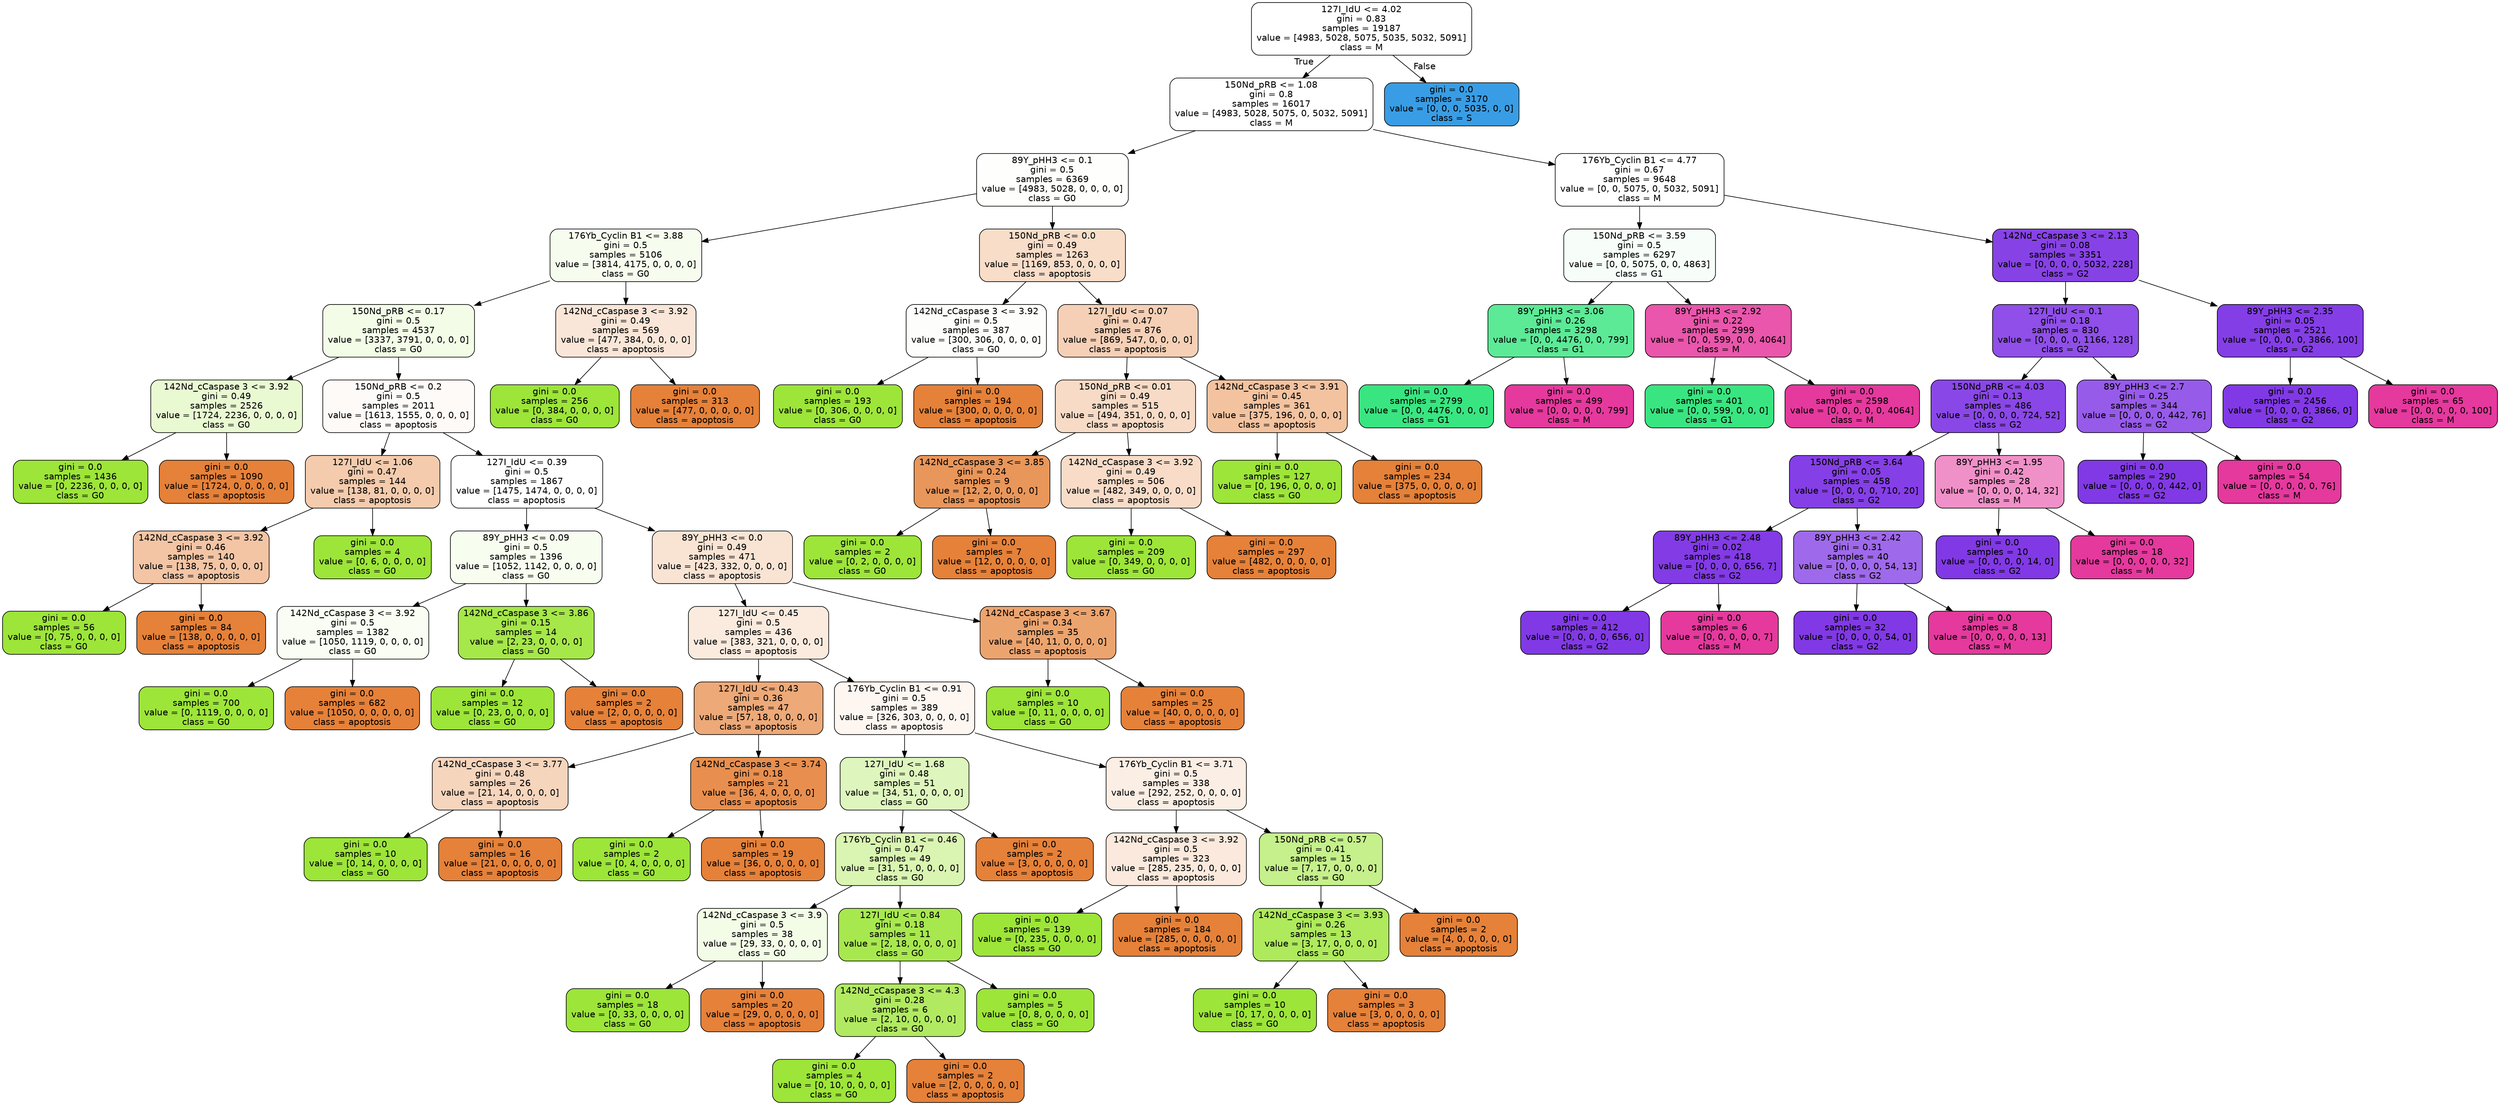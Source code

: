 digraph Tree {
node [shape=box, style="filled, rounded", color="black", fontname=helvetica] ;
edge [fontname=helvetica] ;
0 [label="127I_IdU <= 4.02\ngini = 0.83\nsamples = 19187\nvalue = [4983, 5028, 5075, 5035, 5032, 5091]\nclass = M", fillcolor="#ffffff"] ;
1 [label="150Nd_pRB <= 1.08\ngini = 0.8\nsamples = 16017\nvalue = [4983, 5028, 5075, 0, 5032, 5091]\nclass = M", fillcolor="#ffffff"] ;
0 -> 1 [labeldistance=2.5, labelangle=45, headlabel="True"] ;
2 [label="89Y_pHH3 <= 0.1\ngini = 0.5\nsamples = 6369\nvalue = [4983, 5028, 0, 0, 0, 0]\nclass = G0", fillcolor="#fefffd"] ;
1 -> 2 ;
3 [label="176Yb_Cyclin B1 <= 3.88\ngini = 0.5\nsamples = 5106\nvalue = [3814, 4175, 0, 0, 0, 0]\nclass = G0", fillcolor="#f7fdee"] ;
2 -> 3 ;
4 [label="150Nd_pRB <= 0.17\ngini = 0.5\nsamples = 4537\nvalue = [3337, 3791, 0, 0, 0, 0]\nclass = G0", fillcolor="#f3fce7"] ;
3 -> 4 ;
5 [label="142Nd_cCaspase 3 <= 3.92\ngini = 0.49\nsamples = 2526\nvalue = [1724, 2236, 0, 0, 0, 0]\nclass = G0", fillcolor="#e9f9d2"] ;
4 -> 5 ;
6 [label="gini = 0.0\nsamples = 1436\nvalue = [0, 2236, 0, 0, 0, 0]\nclass = G0", fillcolor="#9de539"] ;
5 -> 6 ;
7 [label="gini = 0.0\nsamples = 1090\nvalue = [1724, 0, 0, 0, 0, 0]\nclass = apoptosis", fillcolor="#e58139"] ;
5 -> 7 ;
8 [label="150Nd_pRB <= 0.2\ngini = 0.5\nsamples = 2011\nvalue = [1613, 1555, 0, 0, 0, 0]\nclass = apoptosis", fillcolor="#fefaf8"] ;
4 -> 8 ;
9 [label="127I_IdU <= 1.06\ngini = 0.47\nsamples = 144\nvalue = [138, 81, 0, 0, 0, 0]\nclass = apoptosis", fillcolor="#f4cbad"] ;
8 -> 9 ;
10 [label="142Nd_cCaspase 3 <= 3.92\ngini = 0.46\nsamples = 140\nvalue = [138, 75, 0, 0, 0, 0]\nclass = apoptosis", fillcolor="#f3c5a5"] ;
9 -> 10 ;
11 [label="gini = 0.0\nsamples = 56\nvalue = [0, 75, 0, 0, 0, 0]\nclass = G0", fillcolor="#9de539"] ;
10 -> 11 ;
12 [label="gini = 0.0\nsamples = 84\nvalue = [138, 0, 0, 0, 0, 0]\nclass = apoptosis", fillcolor="#e58139"] ;
10 -> 12 ;
13 [label="gini = 0.0\nsamples = 4\nvalue = [0, 6, 0, 0, 0, 0]\nclass = G0", fillcolor="#9de539"] ;
9 -> 13 ;
14 [label="127I_IdU <= 0.39\ngini = 0.5\nsamples = 1867\nvalue = [1475, 1474, 0, 0, 0, 0]\nclass = apoptosis", fillcolor="#ffffff"] ;
8 -> 14 ;
15 [label="89Y_pHH3 <= 0.09\ngini = 0.5\nsamples = 1396\nvalue = [1052, 1142, 0, 0, 0, 0]\nclass = G0", fillcolor="#f7fdef"] ;
14 -> 15 ;
16 [label="142Nd_cCaspase 3 <= 3.92\ngini = 0.5\nsamples = 1382\nvalue = [1050, 1119, 0, 0, 0, 0]\nclass = G0", fillcolor="#f9fdf3"] ;
15 -> 16 ;
17 [label="gini = 0.0\nsamples = 700\nvalue = [0, 1119, 0, 0, 0, 0]\nclass = G0", fillcolor="#9de539"] ;
16 -> 17 ;
18 [label="gini = 0.0\nsamples = 682\nvalue = [1050, 0, 0, 0, 0, 0]\nclass = apoptosis", fillcolor="#e58139"] ;
16 -> 18 ;
19 [label="142Nd_cCaspase 3 <= 3.86\ngini = 0.15\nsamples = 14\nvalue = [2, 23, 0, 0, 0, 0]\nclass = G0", fillcolor="#a6e74a"] ;
15 -> 19 ;
20 [label="gini = 0.0\nsamples = 12\nvalue = [0, 23, 0, 0, 0, 0]\nclass = G0", fillcolor="#9de539"] ;
19 -> 20 ;
21 [label="gini = 0.0\nsamples = 2\nvalue = [2, 0, 0, 0, 0, 0]\nclass = apoptosis", fillcolor="#e58139"] ;
19 -> 21 ;
22 [label="89Y_pHH3 <= 0.0\ngini = 0.49\nsamples = 471\nvalue = [423, 332, 0, 0, 0, 0]\nclass = apoptosis", fillcolor="#f9e4d4"] ;
14 -> 22 ;
23 [label="127I_IdU <= 0.45\ngini = 0.5\nsamples = 436\nvalue = [383, 321, 0, 0, 0, 0]\nclass = apoptosis", fillcolor="#fbebdf"] ;
22 -> 23 ;
24 [label="127I_IdU <= 0.43\ngini = 0.36\nsamples = 47\nvalue = [57, 18, 0, 0, 0, 0]\nclass = apoptosis", fillcolor="#eda978"] ;
23 -> 24 ;
25 [label="142Nd_cCaspase 3 <= 3.77\ngini = 0.48\nsamples = 26\nvalue = [21, 14, 0, 0, 0, 0]\nclass = apoptosis", fillcolor="#f6d5bd"] ;
24 -> 25 ;
26 [label="gini = 0.0\nsamples = 10\nvalue = [0, 14, 0, 0, 0, 0]\nclass = G0", fillcolor="#9de539"] ;
25 -> 26 ;
27 [label="gini = 0.0\nsamples = 16\nvalue = [21, 0, 0, 0, 0, 0]\nclass = apoptosis", fillcolor="#e58139"] ;
25 -> 27 ;
28 [label="142Nd_cCaspase 3 <= 3.74\ngini = 0.18\nsamples = 21\nvalue = [36, 4, 0, 0, 0, 0]\nclass = apoptosis", fillcolor="#e88f4f"] ;
24 -> 28 ;
29 [label="gini = 0.0\nsamples = 2\nvalue = [0, 4, 0, 0, 0, 0]\nclass = G0", fillcolor="#9de539"] ;
28 -> 29 ;
30 [label="gini = 0.0\nsamples = 19\nvalue = [36, 0, 0, 0, 0, 0]\nclass = apoptosis", fillcolor="#e58139"] ;
28 -> 30 ;
31 [label="176Yb_Cyclin B1 <= 0.91\ngini = 0.5\nsamples = 389\nvalue = [326, 303, 0, 0, 0, 0]\nclass = apoptosis", fillcolor="#fdf6f1"] ;
23 -> 31 ;
32 [label="127I_IdU <= 1.68\ngini = 0.48\nsamples = 51\nvalue = [34, 51, 0, 0, 0, 0]\nclass = G0", fillcolor="#def6bd"] ;
31 -> 32 ;
33 [label="176Yb_Cyclin B1 <= 0.46\ngini = 0.47\nsamples = 49\nvalue = [31, 51, 0, 0, 0, 0]\nclass = G0", fillcolor="#d9f5b1"] ;
32 -> 33 ;
34 [label="142Nd_cCaspase 3 <= 3.9\ngini = 0.5\nsamples = 38\nvalue = [29, 33, 0, 0, 0, 0]\nclass = G0", fillcolor="#f3fce7"] ;
33 -> 34 ;
35 [label="gini = 0.0\nsamples = 18\nvalue = [0, 33, 0, 0, 0, 0]\nclass = G0", fillcolor="#9de539"] ;
34 -> 35 ;
36 [label="gini = 0.0\nsamples = 20\nvalue = [29, 0, 0, 0, 0, 0]\nclass = apoptosis", fillcolor="#e58139"] ;
34 -> 36 ;
37 [label="127I_IdU <= 0.84\ngini = 0.18\nsamples = 11\nvalue = [2, 18, 0, 0, 0, 0]\nclass = G0", fillcolor="#a8e84f"] ;
33 -> 37 ;
38 [label="142Nd_cCaspase 3 <= 4.3\ngini = 0.28\nsamples = 6\nvalue = [2, 10, 0, 0, 0, 0]\nclass = G0", fillcolor="#b1ea61"] ;
37 -> 38 ;
39 [label="gini = 0.0\nsamples = 4\nvalue = [0, 10, 0, 0, 0, 0]\nclass = G0", fillcolor="#9de539"] ;
38 -> 39 ;
40 [label="gini = 0.0\nsamples = 2\nvalue = [2, 0, 0, 0, 0, 0]\nclass = apoptosis", fillcolor="#e58139"] ;
38 -> 40 ;
41 [label="gini = 0.0\nsamples = 5\nvalue = [0, 8, 0, 0, 0, 0]\nclass = G0", fillcolor="#9de539"] ;
37 -> 41 ;
42 [label="gini = 0.0\nsamples = 2\nvalue = [3, 0, 0, 0, 0, 0]\nclass = apoptosis", fillcolor="#e58139"] ;
32 -> 42 ;
43 [label="176Yb_Cyclin B1 <= 3.71\ngini = 0.5\nsamples = 338\nvalue = [292, 252, 0, 0, 0, 0]\nclass = apoptosis", fillcolor="#fbeee4"] ;
31 -> 43 ;
44 [label="142Nd_cCaspase 3 <= 3.92\ngini = 0.5\nsamples = 323\nvalue = [285, 235, 0, 0, 0, 0]\nclass = apoptosis", fillcolor="#fae9dc"] ;
43 -> 44 ;
45 [label="gini = 0.0\nsamples = 139\nvalue = [0, 235, 0, 0, 0, 0]\nclass = G0", fillcolor="#9de539"] ;
44 -> 45 ;
46 [label="gini = 0.0\nsamples = 184\nvalue = [285, 0, 0, 0, 0, 0]\nclass = apoptosis", fillcolor="#e58139"] ;
44 -> 46 ;
47 [label="150Nd_pRB <= 0.57\ngini = 0.41\nsamples = 15\nvalue = [7, 17, 0, 0, 0, 0]\nclass = G0", fillcolor="#c5f08b"] ;
43 -> 47 ;
48 [label="142Nd_cCaspase 3 <= 3.93\ngini = 0.26\nsamples = 13\nvalue = [3, 17, 0, 0, 0, 0]\nclass = G0", fillcolor="#aeea5c"] ;
47 -> 48 ;
49 [label="gini = 0.0\nsamples = 10\nvalue = [0, 17, 0, 0, 0, 0]\nclass = G0", fillcolor="#9de539"] ;
48 -> 49 ;
50 [label="gini = 0.0\nsamples = 3\nvalue = [3, 0, 0, 0, 0, 0]\nclass = apoptosis", fillcolor="#e58139"] ;
48 -> 50 ;
51 [label="gini = 0.0\nsamples = 2\nvalue = [4, 0, 0, 0, 0, 0]\nclass = apoptosis", fillcolor="#e58139"] ;
47 -> 51 ;
52 [label="142Nd_cCaspase 3 <= 3.67\ngini = 0.34\nsamples = 35\nvalue = [40, 11, 0, 0, 0, 0]\nclass = apoptosis", fillcolor="#eca46f"] ;
22 -> 52 ;
53 [label="gini = 0.0\nsamples = 10\nvalue = [0, 11, 0, 0, 0, 0]\nclass = G0", fillcolor="#9de539"] ;
52 -> 53 ;
54 [label="gini = 0.0\nsamples = 25\nvalue = [40, 0, 0, 0, 0, 0]\nclass = apoptosis", fillcolor="#e58139"] ;
52 -> 54 ;
55 [label="142Nd_cCaspase 3 <= 3.92\ngini = 0.49\nsamples = 569\nvalue = [477, 384, 0, 0, 0, 0]\nclass = apoptosis", fillcolor="#fae6d8"] ;
3 -> 55 ;
56 [label="gini = 0.0\nsamples = 256\nvalue = [0, 384, 0, 0, 0, 0]\nclass = G0", fillcolor="#9de539"] ;
55 -> 56 ;
57 [label="gini = 0.0\nsamples = 313\nvalue = [477, 0, 0, 0, 0, 0]\nclass = apoptosis", fillcolor="#e58139"] ;
55 -> 57 ;
58 [label="150Nd_pRB <= 0.0\ngini = 0.49\nsamples = 1263\nvalue = [1169, 853, 0, 0, 0, 0]\nclass = apoptosis", fillcolor="#f8ddc9"] ;
2 -> 58 ;
59 [label="142Nd_cCaspase 3 <= 3.92\ngini = 0.5\nsamples = 387\nvalue = [300, 306, 0, 0, 0, 0]\nclass = G0", fillcolor="#fdfefb"] ;
58 -> 59 ;
60 [label="gini = 0.0\nsamples = 193\nvalue = [0, 306, 0, 0, 0, 0]\nclass = G0", fillcolor="#9de539"] ;
59 -> 60 ;
61 [label="gini = 0.0\nsamples = 194\nvalue = [300, 0, 0, 0, 0, 0]\nclass = apoptosis", fillcolor="#e58139"] ;
59 -> 61 ;
62 [label="127I_IdU <= 0.07\ngini = 0.47\nsamples = 876\nvalue = [869, 547, 0, 0, 0, 0]\nclass = apoptosis", fillcolor="#f5d0b6"] ;
58 -> 62 ;
63 [label="150Nd_pRB <= 0.01\ngini = 0.49\nsamples = 515\nvalue = [494, 351, 0, 0, 0, 0]\nclass = apoptosis", fillcolor="#f7dbc6"] ;
62 -> 63 ;
64 [label="142Nd_cCaspase 3 <= 3.85\ngini = 0.24\nsamples = 9\nvalue = [12, 2, 0, 0, 0, 0]\nclass = apoptosis", fillcolor="#e9965a"] ;
63 -> 64 ;
65 [label="gini = 0.0\nsamples = 2\nvalue = [0, 2, 0, 0, 0, 0]\nclass = G0", fillcolor="#9de539"] ;
64 -> 65 ;
66 [label="gini = 0.0\nsamples = 7\nvalue = [12, 0, 0, 0, 0, 0]\nclass = apoptosis", fillcolor="#e58139"] ;
64 -> 66 ;
67 [label="142Nd_cCaspase 3 <= 3.92\ngini = 0.49\nsamples = 506\nvalue = [482, 349, 0, 0, 0, 0]\nclass = apoptosis", fillcolor="#f8dcc8"] ;
63 -> 67 ;
68 [label="gini = 0.0\nsamples = 209\nvalue = [0, 349, 0, 0, 0, 0]\nclass = G0", fillcolor="#9de539"] ;
67 -> 68 ;
69 [label="gini = 0.0\nsamples = 297\nvalue = [482, 0, 0, 0, 0, 0]\nclass = apoptosis", fillcolor="#e58139"] ;
67 -> 69 ;
70 [label="142Nd_cCaspase 3 <= 3.91\ngini = 0.45\nsamples = 361\nvalue = [375, 196, 0, 0, 0, 0]\nclass = apoptosis", fillcolor="#f3c3a0"] ;
62 -> 70 ;
71 [label="gini = 0.0\nsamples = 127\nvalue = [0, 196, 0, 0, 0, 0]\nclass = G0", fillcolor="#9de539"] ;
70 -> 71 ;
72 [label="gini = 0.0\nsamples = 234\nvalue = [375, 0, 0, 0, 0, 0]\nclass = apoptosis", fillcolor="#e58139"] ;
70 -> 72 ;
73 [label="176Yb_Cyclin B1 <= 4.77\ngini = 0.67\nsamples = 9648\nvalue = [0, 0, 5075, 0, 5032, 5091]\nclass = M", fillcolor="#ffffff"] ;
1 -> 73 ;
74 [label="150Nd_pRB <= 3.59\ngini = 0.5\nsamples = 6297\nvalue = [0, 0, 5075, 0, 0, 4863]\nclass = G1", fillcolor="#f7fefa"] ;
73 -> 74 ;
75 [label="89Y_pHH3 <= 3.06\ngini = 0.26\nsamples = 3298\nvalue = [0, 0, 4476, 0, 0, 799]\nclass = G1", fillcolor="#5cea97"] ;
74 -> 75 ;
76 [label="gini = 0.0\nsamples = 2799\nvalue = [0, 0, 4476, 0, 0, 0]\nclass = G1", fillcolor="#39e581"] ;
75 -> 76 ;
77 [label="gini = 0.0\nsamples = 499\nvalue = [0, 0, 0, 0, 0, 799]\nclass = M", fillcolor="#e5399d"] ;
75 -> 77 ;
78 [label="89Y_pHH3 <= 2.92\ngini = 0.22\nsamples = 2999\nvalue = [0, 0, 599, 0, 0, 4064]\nclass = M", fillcolor="#e956ab"] ;
74 -> 78 ;
79 [label="gini = 0.0\nsamples = 401\nvalue = [0, 0, 599, 0, 0, 0]\nclass = G1", fillcolor="#39e581"] ;
78 -> 79 ;
80 [label="gini = 0.0\nsamples = 2598\nvalue = [0, 0, 0, 0, 0, 4064]\nclass = M", fillcolor="#e5399d"] ;
78 -> 80 ;
81 [label="142Nd_cCaspase 3 <= 2.13\ngini = 0.08\nsamples = 3351\nvalue = [0, 0, 0, 0, 5032, 228]\nclass = G2", fillcolor="#8742e6"] ;
73 -> 81 ;
82 [label="127I_IdU <= 0.1\ngini = 0.18\nsamples = 830\nvalue = [0, 0, 0, 0, 1166, 128]\nclass = G2", fillcolor="#8f4fe8"] ;
81 -> 82 ;
83 [label="150Nd_pRB <= 4.03\ngini = 0.13\nsamples = 486\nvalue = [0, 0, 0, 0, 724, 52]\nclass = G2", fillcolor="#8a47e7"] ;
82 -> 83 ;
84 [label="150Nd_pRB <= 3.64\ngini = 0.05\nsamples = 458\nvalue = [0, 0, 0, 0, 710, 20]\nclass = G2", fillcolor="#853fe6"] ;
83 -> 84 ;
85 [label="89Y_pHH3 <= 2.48\ngini = 0.02\nsamples = 418\nvalue = [0, 0, 0, 0, 656, 7]\nclass = G2", fillcolor="#823be5"] ;
84 -> 85 ;
86 [label="gini = 0.0\nsamples = 412\nvalue = [0, 0, 0, 0, 656, 0]\nclass = G2", fillcolor="#8139e5"] ;
85 -> 86 ;
87 [label="gini = 0.0\nsamples = 6\nvalue = [0, 0, 0, 0, 0, 7]\nclass = M", fillcolor="#e5399d"] ;
85 -> 87 ;
88 [label="89Y_pHH3 <= 2.42\ngini = 0.31\nsamples = 40\nvalue = [0, 0, 0, 0, 54, 13]\nclass = G2", fillcolor="#9f69eb"] ;
84 -> 88 ;
89 [label="gini = 0.0\nsamples = 32\nvalue = [0, 0, 0, 0, 54, 0]\nclass = G2", fillcolor="#8139e5"] ;
88 -> 89 ;
90 [label="gini = 0.0\nsamples = 8\nvalue = [0, 0, 0, 0, 0, 13]\nclass = M", fillcolor="#e5399d"] ;
88 -> 90 ;
91 [label="89Y_pHH3 <= 1.95\ngini = 0.42\nsamples = 28\nvalue = [0, 0, 0, 0, 14, 32]\nclass = M", fillcolor="#f090c8"] ;
83 -> 91 ;
92 [label="gini = 0.0\nsamples = 10\nvalue = [0, 0, 0, 0, 14, 0]\nclass = G2", fillcolor="#8139e5"] ;
91 -> 92 ;
93 [label="gini = 0.0\nsamples = 18\nvalue = [0, 0, 0, 0, 0, 32]\nclass = M", fillcolor="#e5399d"] ;
91 -> 93 ;
94 [label="89Y_pHH3 <= 2.7\ngini = 0.25\nsamples = 344\nvalue = [0, 0, 0, 0, 442, 76]\nclass = G2", fillcolor="#975be9"] ;
82 -> 94 ;
95 [label="gini = 0.0\nsamples = 290\nvalue = [0, 0, 0, 0, 442, 0]\nclass = G2", fillcolor="#8139e5"] ;
94 -> 95 ;
96 [label="gini = 0.0\nsamples = 54\nvalue = [0, 0, 0, 0, 0, 76]\nclass = M", fillcolor="#e5399d"] ;
94 -> 96 ;
97 [label="89Y_pHH3 <= 2.35\ngini = 0.05\nsamples = 2521\nvalue = [0, 0, 0, 0, 3866, 100]\nclass = G2", fillcolor="#843ee6"] ;
81 -> 97 ;
98 [label="gini = 0.0\nsamples = 2456\nvalue = [0, 0, 0, 0, 3866, 0]\nclass = G2", fillcolor="#8139e5"] ;
97 -> 98 ;
99 [label="gini = 0.0\nsamples = 65\nvalue = [0, 0, 0, 0, 0, 100]\nclass = M", fillcolor="#e5399d"] ;
97 -> 99 ;
100 [label="gini = 0.0\nsamples = 3170\nvalue = [0, 0, 0, 5035, 0, 0]\nclass = S", fillcolor="#399de5"] ;
0 -> 100 [labeldistance=2.5, labelangle=-45, headlabel="False"] ;
}